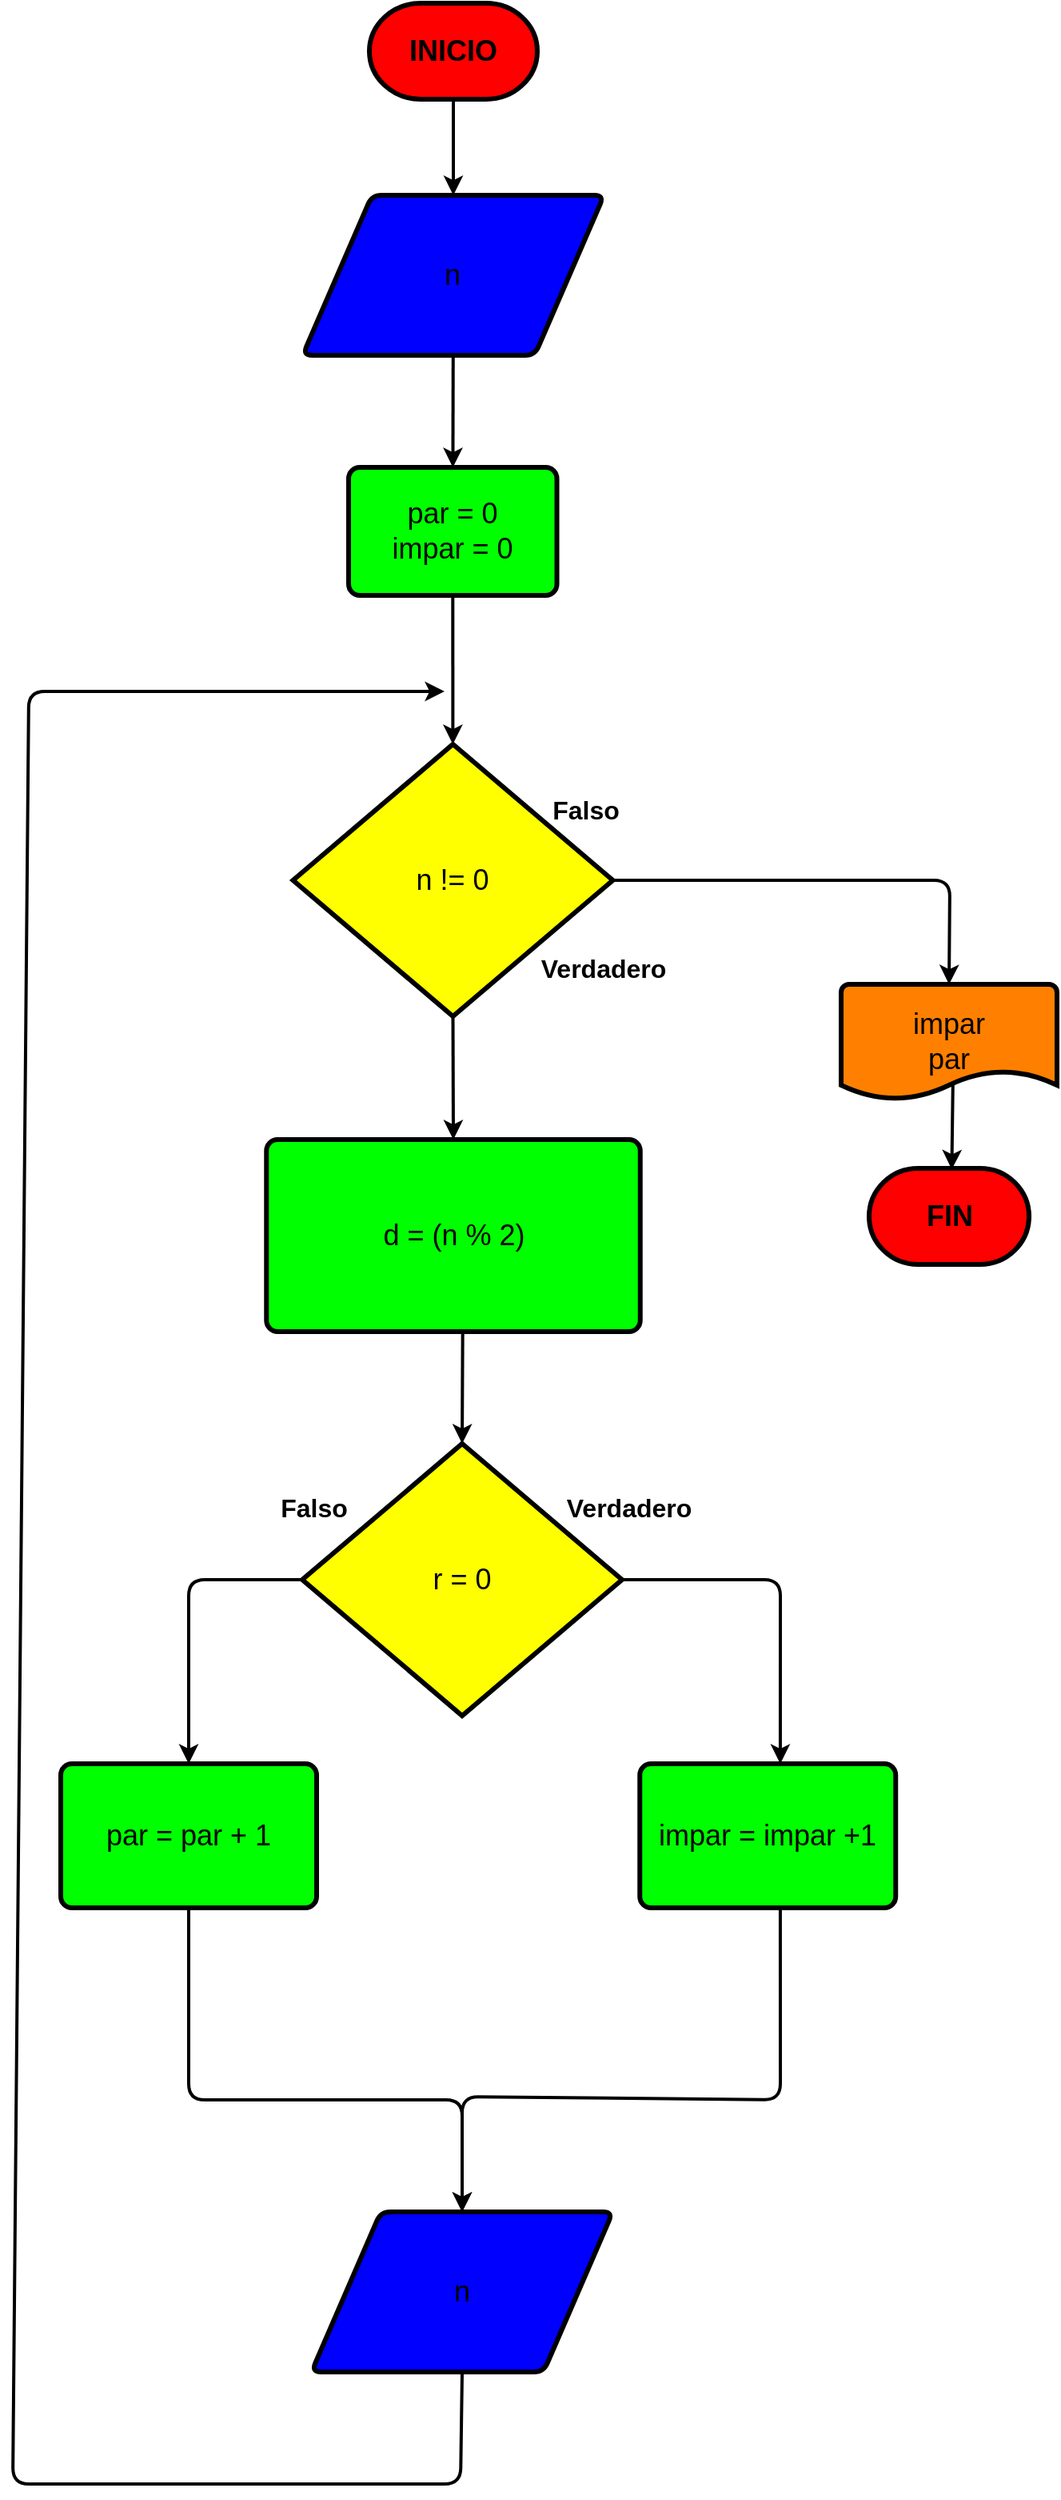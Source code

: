 <mxfile>
    <diagram id="hyXTzDfZUhhmsDUPOdG6" name="Page-1">
        <mxGraphModel dx="769" dy="1153" grid="1" gridSize="10" guides="1" tooltips="1" connect="1" arrows="1" fold="1" page="1" pageScale="1" pageWidth="600" pageHeight="1300" background="#FFFFFF" math="0" shadow="0">
            <root>
                <mxCell id="0"/>
                <mxCell id="1" parent="0"/>
                <mxCell id="138" value="" style="edgeStyle=none;html=1;strokeWidth=2;strokeColor=#000000;" parent="1" source="diSnjzynUhi2UMkX59iC-2" target="118" edge="1">
                    <mxGeometry relative="1" as="geometry"/>
                </mxCell>
                <mxCell id="diSnjzynUhi2UMkX59iC-2" value="&lt;font&gt;&lt;span style=&quot;font-size: 18px&quot;&gt;n&lt;/span&gt;&lt;br&gt;&lt;/font&gt;" style="shape=parallelogram;html=1;strokeWidth=3;perimeter=parallelogramPerimeter;whiteSpace=wrap;rounded=1;arcSize=12;size=0.23;fillColor=#0000FF;fontColor=#000000;strokeColor=#000000;" parent="1" vertex="1">
                    <mxGeometry x="821.25" y="130" width="188.49" height="100" as="geometry"/>
                </mxCell>
                <mxCell id="diSnjzynUhi2UMkX59iC-12" value="" style="edgeStyle=orthogonalEdgeStyle;rounded=0;orthogonalLoop=1;jettySize=auto;html=1;fontSize=18;strokeColor=#000000;strokeWidth=2;entryX=0.5;entryY=0;entryDx=0;entryDy=0;" parent="1" source="diSnjzynUhi2UMkX59iC-5" target="diSnjzynUhi2UMkX59iC-2" edge="1">
                    <mxGeometry relative="1" as="geometry"/>
                </mxCell>
                <mxCell id="diSnjzynUhi2UMkX59iC-5" value="INICIO" style="strokeWidth=3;html=1;shape=mxgraph.flowchart.terminator;whiteSpace=wrap;fontSize=18;fillColor=#FF0000;fontStyle=1;fontColor=#000000;strokeColor=#000000;" parent="1" vertex="1">
                    <mxGeometry x="863" y="10" width="105" height="60" as="geometry"/>
                </mxCell>
                <mxCell id="diSnjzynUhi2UMkX59iC-6" value="FIN" style="strokeWidth=3;html=1;shape=mxgraph.flowchart.terminator;whiteSpace=wrap;fontSize=18;fillColor=#FF0000;fontColor=#000000;strokeColor=#000000;fontStyle=1" parent="1" vertex="1">
                    <mxGeometry x="1175.5" y="738" width="100" height="60" as="geometry"/>
                </mxCell>
                <mxCell id="97" style="edgeStyle=none;html=1;exitX=0.5;exitY=1;exitDx=0;exitDy=0;exitPerimeter=0;strokeWidth=2;strokeColor=#000000;entryX=0.5;entryY=0;entryDx=0;entryDy=0;" parent="1" source="2" target="98" edge="1">
                    <mxGeometry relative="1" as="geometry">
                        <mxPoint x="916.947" y="713" as="targetPoint"/>
                    </mxGeometry>
                </mxCell>
                <mxCell id="110" style="edgeStyle=none;html=1;exitX=1;exitY=0.5;exitDx=0;exitDy=0;exitPerimeter=0;entryX=0.5;entryY=0;entryDx=0;entryDy=0;entryPerimeter=0;strokeWidth=2;strokeColor=#000000;" parent="1" target="diSnjzynUhi2UMkX59iC-7" edge="1">
                    <mxGeometry relative="1" as="geometry">
                        <Array as="points">
                            <mxPoint x="1166" y="558"/>
                            <mxPoint x="1226" y="558"/>
                        </Array>
                        <mxPoint x="1014.25" y="558" as="sourcePoint"/>
                        <mxPoint x="1359.5" y="623" as="targetPoint"/>
                    </mxGeometry>
                </mxCell>
                <mxCell id="2" value="&lt;div&gt;&lt;/div&gt;&lt;font face=&quot;helvetica&quot;&gt;&lt;span style=&quot;font-size: 18px&quot;&gt;n != 0&lt;/span&gt;&lt;/font&gt;" style="strokeWidth=3;html=1;shape=mxgraph.flowchart.decision;whiteSpace=wrap;fillColor=#FFFF00;fontColor=#000000;strokeColor=#000000;" parent="1" vertex="1">
                    <mxGeometry x="815.25" y="473" width="200" height="170" as="geometry"/>
                </mxCell>
                <mxCell id="11" value="&lt;b&gt;&lt;font style=&quot;font-size: 16px&quot;&gt;Falso&lt;/font&gt;&lt;/b&gt;" style="text;html=1;align=center;verticalAlign=middle;resizable=0;points=[];autosize=1;strokeColor=none;fillColor=none;fontColor=#000000;" parent="1" vertex="1">
                    <mxGeometry x="968" y="504" width="60" height="20" as="geometry"/>
                </mxCell>
                <mxCell id="12" value="&lt;b&gt;&lt;font style=&quot;font-size: 16px&quot;&gt;Verdadero&lt;/font&gt;&lt;/b&gt;" style="text;html=1;align=center;verticalAlign=middle;resizable=0;points=[];autosize=1;strokeColor=none;fillColor=none;fontSize=16;fontColor=#000000;" parent="1" vertex="1">
                    <mxGeometry x="964" y="603" width="90" height="20" as="geometry"/>
                </mxCell>
                <mxCell id="121" style="edgeStyle=none;html=1;exitX=0.525;exitY=0.996;exitDx=0;exitDy=0;strokeColor=#000000;strokeWidth=2;entryX=0.5;entryY=0;entryDx=0;entryDy=0;entryPerimeter=0;exitPerimeter=0;" parent="1" source="98" target="124" edge="1">
                    <mxGeometry relative="1" as="geometry">
                        <mxPoint x="920.6" y="880.425" as="targetPoint"/>
                    </mxGeometry>
                </mxCell>
                <mxCell id="98" value="&lt;font style=&quot;font-size: 18px&quot;&gt;&lt;div&gt;d = (n % 2)&lt;/div&gt;&lt;/font&gt;" style="rounded=1;whiteSpace=wrap;html=1;absoluteArcSize=1;arcSize=14;strokeWidth=3;fillColor=#00FF00;fontColor=#000000;strokeColor=#000000;" parent="1" vertex="1">
                    <mxGeometry x="798.63" y="720" width="233.74" height="120" as="geometry"/>
                </mxCell>
                <mxCell id="103" value="" style="edgeStyle=none;html=1;strokeColor=#000000;strokeWidth=2;exitX=0.518;exitY=0.84;exitDx=0;exitDy=0;exitPerimeter=0;entryX=0.517;entryY=0.011;entryDx=0;entryDy=0;entryPerimeter=0;" parent="1" source="diSnjzynUhi2UMkX59iC-7" target="diSnjzynUhi2UMkX59iC-6" edge="1">
                    <mxGeometry relative="1" as="geometry"/>
                </mxCell>
                <mxCell id="diSnjzynUhi2UMkX59iC-7" value="impar&lt;br&gt;par" style="strokeWidth=3;html=1;shape=mxgraph.flowchart.document2;whiteSpace=wrap;size=0.25;fontSize=18;fillColor=#FF8000;fontColor=#000000;strokeColor=#000000;" parent="1" vertex="1">
                    <mxGeometry x="1158" y="623" width="135" height="72" as="geometry"/>
                </mxCell>
                <mxCell id="142" value="" style="edgeStyle=none;html=1;strokeColor=#000000;strokeWidth=2;" parent="1" source="118" target="2" edge="1">
                    <mxGeometry relative="1" as="geometry"/>
                </mxCell>
                <mxCell id="118" value="&lt;font style=&quot;font-size: 18px&quot;&gt;&lt;div&gt;par = 0&lt;/div&gt;&lt;div&gt;impar = 0&lt;/div&gt;&lt;/font&gt;" style="rounded=1;whiteSpace=wrap;html=1;absoluteArcSize=1;arcSize=14;strokeWidth=3;fillColor=#00FF00;fontColor=#000000;strokeColor=#000000;" parent="1" vertex="1">
                    <mxGeometry x="850" y="300" width="130.26" height="80" as="geometry"/>
                </mxCell>
                <mxCell id="126" style="edgeStyle=none;html=1;exitX=1;exitY=0.5;exitDx=0;exitDy=0;exitPerimeter=0;strokeColor=#000000;strokeWidth=2;entryX=0.549;entryY=0;entryDx=0;entryDy=0;entryPerimeter=0;" parent="1" source="124" target="127" edge="1">
                    <mxGeometry relative="1" as="geometry">
                        <mxPoint x="1110" y="1148" as="targetPoint"/>
                        <Array as="points">
                            <mxPoint x="1120" y="995"/>
                        </Array>
                    </mxGeometry>
                </mxCell>
                <mxCell id="140" style="edgeStyle=none;html=1;exitX=0;exitY=0.5;exitDx=0;exitDy=0;exitPerimeter=0;entryX=0.5;entryY=0;entryDx=0;entryDy=0;strokeColor=#000000;strokeWidth=2;" parent="1" source="124" target="139" edge="1">
                    <mxGeometry relative="1" as="geometry">
                        <Array as="points">
                            <mxPoint x="750" y="995"/>
                            <mxPoint x="750" y="1070"/>
                        </Array>
                    </mxGeometry>
                </mxCell>
                <mxCell id="124" value="&lt;div&gt;&lt;/div&gt;&lt;font face=&quot;helvetica&quot;&gt;&lt;span style=&quot;font-size: 18px&quot;&gt;r = 0&lt;/span&gt;&lt;/font&gt;" style="strokeWidth=3;html=1;shape=mxgraph.flowchart.decision;whiteSpace=wrap;fillColor=#FFFF00;fontColor=#000000;strokeColor=#000000;" parent="1" vertex="1">
                    <mxGeometry x="821.01" y="910" width="200" height="170" as="geometry"/>
                </mxCell>
                <mxCell id="130" style="edgeStyle=none;html=1;entryX=0.5;entryY=0;entryDx=0;entryDy=0;strokeColor=#000000;strokeWidth=2;exitX=0.549;exitY=0.998;exitDx=0;exitDy=0;exitPerimeter=0;" parent="1" source="127" target="129" edge="1">
                    <mxGeometry relative="1" as="geometry">
                        <mxPoint x="1112" y="1238" as="sourcePoint"/>
                        <Array as="points">
                            <mxPoint x="1120" y="1320"/>
                            <mxPoint x="921" y="1318"/>
                        </Array>
                    </mxGeometry>
                </mxCell>
                <mxCell id="127" value="&lt;font style=&quot;font-size: 18px&quot;&gt;&lt;div&gt;impar = impar +1&lt;/div&gt;&lt;/font&gt;" style="rounded=1;whiteSpace=wrap;html=1;absoluteArcSize=1;arcSize=14;strokeWidth=3;fillColor=#00FF00;fontColor=#000000;strokeColor=#000000;" parent="1" vertex="1">
                    <mxGeometry x="1032.12" y="1110" width="160" height="90" as="geometry"/>
                </mxCell>
                <mxCell id="132" style="edgeStyle=none;html=1;exitX=0.5;exitY=1;exitDx=0;exitDy=0;strokeColor=#000000;strokeWidth=2;" parent="1" source="129" edge="1">
                    <mxGeometry relative="1" as="geometry">
                        <mxPoint x="910" y="440" as="targetPoint"/>
                        <Array as="points">
                            <mxPoint x="920" y="1560"/>
                            <mxPoint x="640" y="1560"/>
                            <mxPoint x="650" y="440"/>
                        </Array>
                    </mxGeometry>
                </mxCell>
                <mxCell id="129" value="&lt;font&gt;&lt;span style=&quot;font-size: 18px&quot;&gt;n&lt;/span&gt;&lt;br&gt;&lt;/font&gt;" style="shape=parallelogram;html=1;strokeWidth=3;perimeter=parallelogramPerimeter;whiteSpace=wrap;rounded=1;arcSize=12;size=0.23;fillColor=#0000FF;fontColor=#000000;strokeColor=#000000;" parent="1" vertex="1">
                    <mxGeometry x="826.76" y="1390" width="188.49" height="100" as="geometry"/>
                </mxCell>
                <mxCell id="134" value="&lt;b&gt;&lt;font style=&quot;font-size: 16px&quot;&gt;Falso&lt;/font&gt;&lt;/b&gt;" style="text;html=1;align=center;verticalAlign=middle;resizable=0;points=[];autosize=1;strokeColor=none;fillColor=none;fontColor=#000000;" parent="1" vertex="1">
                    <mxGeometry x="798.38" y="940" width="60" height="20" as="geometry"/>
                </mxCell>
                <mxCell id="135" value="&lt;b&gt;&lt;font style=&quot;font-size: 16px&quot;&gt;Verdadero&lt;/font&gt;&lt;/b&gt;" style="text;html=1;align=center;verticalAlign=middle;resizable=0;points=[];autosize=1;strokeColor=none;fillColor=none;fontSize=16;fontColor=#000000;" parent="1" vertex="1">
                    <mxGeometry x="980.26" y="940" width="90" height="20" as="geometry"/>
                </mxCell>
                <mxCell id="141" style="edgeStyle=none;html=1;exitX=0.5;exitY=1;exitDx=0;exitDy=0;entryX=0.5;entryY=0;entryDx=0;entryDy=0;strokeColor=#000000;strokeWidth=2;" parent="1" source="139" target="129" edge="1">
                    <mxGeometry relative="1" as="geometry">
                        <Array as="points">
                            <mxPoint x="750" y="1320"/>
                            <mxPoint x="921" y="1320"/>
                        </Array>
                    </mxGeometry>
                </mxCell>
                <mxCell id="139" value="&lt;font style=&quot;font-size: 18px&quot;&gt;&lt;div&gt;par = par + 1&lt;/div&gt;&lt;/font&gt;" style="rounded=1;whiteSpace=wrap;html=1;absoluteArcSize=1;arcSize=14;strokeWidth=3;fillColor=#00FF00;fontColor=#000000;strokeColor=#000000;" parent="1" vertex="1">
                    <mxGeometry x="670.0" y="1110" width="160" height="90" as="geometry"/>
                </mxCell>
            </root>
        </mxGraphModel>
    </diagram>
</mxfile>